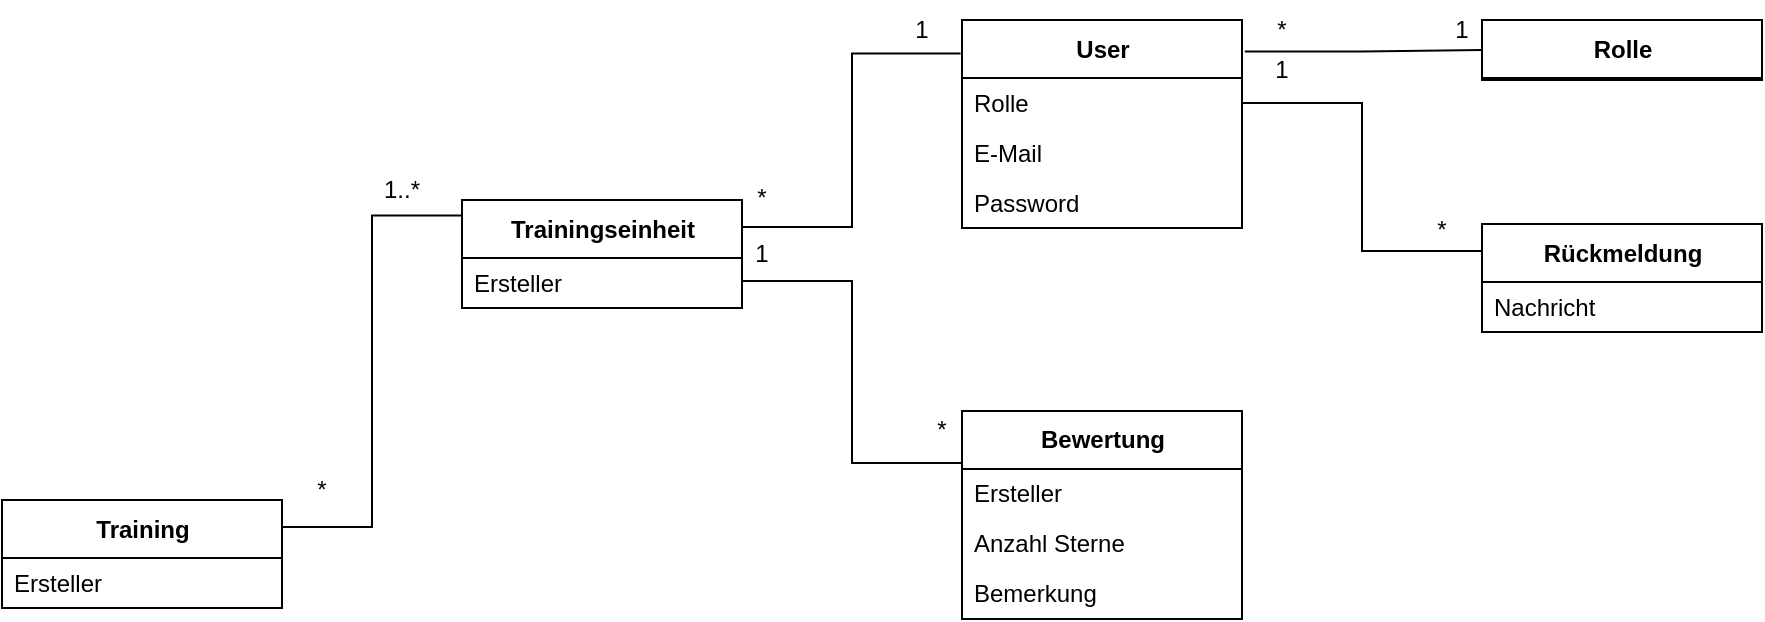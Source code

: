 <mxfile version="20.5.1" type="github">
  <diagram id="ElTob6FcBTYr5smruQXN" name="Seite-1">
    <mxGraphModel dx="1422" dy="744" grid="1" gridSize="10" guides="1" tooltips="1" connect="1" arrows="1" fold="1" page="1" pageScale="1" pageWidth="827" pageHeight="1169" math="0" shadow="0">
      <root>
        <mxCell id="0" />
        <mxCell id="1" parent="0" />
        <mxCell id="V87_2PqwTdh4S81T-Ue_-2" value="User" style="swimlane;fontStyle=1;align=center;verticalAlign=middle;childLayout=stackLayout;horizontal=1;startSize=29;horizontalStack=0;resizeParent=1;resizeParentMax=0;resizeLast=0;collapsible=0;marginBottom=0;html=1;" parent="1" vertex="1">
          <mxGeometry x="510" y="50" width="140" height="104" as="geometry" />
        </mxCell>
        <mxCell id="V87_2PqwTdh4S81T-Ue_-6" value="Rolle" style="text;html=1;strokeColor=none;fillColor=none;align=left;verticalAlign=middle;spacingLeft=4;spacingRight=4;overflow=hidden;rotatable=0;points=[[0,0.5],[1,0.5]];portConstraint=eastwest;" parent="V87_2PqwTdh4S81T-Ue_-2" vertex="1">
          <mxGeometry y="29" width="140" height="25" as="geometry" />
        </mxCell>
        <mxCell id="V87_2PqwTdh4S81T-Ue_-3" value="E-Mail" style="text;html=1;strokeColor=none;fillColor=none;align=left;verticalAlign=middle;spacingLeft=4;spacingRight=4;overflow=hidden;rotatable=0;points=[[0,0.5],[1,0.5]];portConstraint=eastwest;" parent="V87_2PqwTdh4S81T-Ue_-2" vertex="1">
          <mxGeometry y="54" width="140" height="25" as="geometry" />
        </mxCell>
        <mxCell id="V87_2PqwTdh4S81T-Ue_-4" value="Password" style="text;html=1;strokeColor=none;fillColor=none;align=left;verticalAlign=middle;spacingLeft=4;spacingRight=4;overflow=hidden;rotatable=0;points=[[0,0.5],[1,0.5]];portConstraint=eastwest;" parent="V87_2PqwTdh4S81T-Ue_-2" vertex="1">
          <mxGeometry y="79" width="140" height="25" as="geometry" />
        </mxCell>
        <mxCell id="V87_2PqwTdh4S81T-Ue_-8" value="Rolle" style="swimlane;fontStyle=1;align=center;verticalAlign=middle;childLayout=stackLayout;horizontal=1;startSize=29;horizontalStack=0;resizeParent=1;resizeParentMax=0;resizeLast=0;collapsible=0;marginBottom=0;html=1;" parent="1" vertex="1">
          <mxGeometry x="770" y="50" width="140" height="30" as="geometry" />
        </mxCell>
        <mxCell id="V87_2PqwTdh4S81T-Ue_-12" value="Trainingseinheit" style="swimlane;fontStyle=1;align=center;verticalAlign=middle;childLayout=stackLayout;horizontal=1;startSize=29;horizontalStack=0;resizeParent=1;resizeParentMax=0;resizeLast=0;collapsible=0;marginBottom=0;html=1;" parent="1" vertex="1">
          <mxGeometry x="260" y="140" width="140" height="54" as="geometry" />
        </mxCell>
        <mxCell id="V87_2PqwTdh4S81T-Ue_-13" value="Ersteller" style="text;html=1;strokeColor=none;fillColor=none;align=left;verticalAlign=middle;spacingLeft=4;spacingRight=4;overflow=hidden;rotatable=0;points=[[0,0.5],[1,0.5]];portConstraint=eastwest;" parent="V87_2PqwTdh4S81T-Ue_-12" vertex="1">
          <mxGeometry y="29" width="140" height="25" as="geometry" />
        </mxCell>
        <mxCell id="V87_2PqwTdh4S81T-Ue_-16" value="Bewertung" style="swimlane;fontStyle=1;align=center;verticalAlign=middle;childLayout=stackLayout;horizontal=1;startSize=29;horizontalStack=0;resizeParent=1;resizeParentMax=0;resizeLast=0;collapsible=0;marginBottom=0;html=1;" parent="1" vertex="1">
          <mxGeometry x="510" y="245.5" width="140" height="104" as="geometry" />
        </mxCell>
        <mxCell id="V87_2PqwTdh4S81T-Ue_-18" value="Ersteller" style="text;html=1;strokeColor=none;fillColor=none;align=left;verticalAlign=middle;spacingLeft=4;spacingRight=4;overflow=hidden;rotatable=0;points=[[0,0.5],[1,0.5]];portConstraint=eastwest;" parent="V87_2PqwTdh4S81T-Ue_-16" vertex="1">
          <mxGeometry y="29" width="140" height="25" as="geometry" />
        </mxCell>
        <mxCell id="V87_2PqwTdh4S81T-Ue_-17" value="Anzahl Sterne" style="text;html=1;strokeColor=none;fillColor=none;align=left;verticalAlign=middle;spacingLeft=4;spacingRight=4;overflow=hidden;rotatable=0;points=[[0,0.5],[1,0.5]];portConstraint=eastwest;" parent="V87_2PqwTdh4S81T-Ue_-16" vertex="1">
          <mxGeometry y="54" width="140" height="25" as="geometry" />
        </mxCell>
        <mxCell id="8-xL5Z8qAkXhW8gnfIKN-1" value="Bemerkung" style="text;html=1;strokeColor=none;fillColor=none;align=left;verticalAlign=middle;spacingLeft=4;spacingRight=4;overflow=hidden;rotatable=0;points=[[0,0.5],[1,0.5]];portConstraint=eastwest;" vertex="1" parent="V87_2PqwTdh4S81T-Ue_-16">
          <mxGeometry y="79" width="140" height="25" as="geometry" />
        </mxCell>
        <mxCell id="V87_2PqwTdh4S81T-Ue_-20" value="Training" style="swimlane;fontStyle=1;align=center;verticalAlign=middle;childLayout=stackLayout;horizontal=1;startSize=29;horizontalStack=0;resizeParent=1;resizeParentMax=0;resizeLast=0;collapsible=0;marginBottom=0;html=1;" parent="1" vertex="1">
          <mxGeometry x="30" y="290" width="140" height="54" as="geometry" />
        </mxCell>
        <mxCell id="V87_2PqwTdh4S81T-Ue_-21" value="Ersteller" style="text;html=1;strokeColor=none;fillColor=none;align=left;verticalAlign=middle;spacingLeft=4;spacingRight=4;overflow=hidden;rotatable=0;points=[[0,0.5],[1,0.5]];portConstraint=eastwest;" parent="V87_2PqwTdh4S81T-Ue_-20" vertex="1">
          <mxGeometry y="29" width="140" height="25" as="geometry" />
        </mxCell>
        <mxCell id="V87_2PqwTdh4S81T-Ue_-24" style="edgeStyle=orthogonalEdgeStyle;rounded=0;orthogonalLoop=1;jettySize=auto;html=1;entryX=0;entryY=0.5;entryDx=0;entryDy=0;endArrow=none;endFill=0;exitX=1.01;exitY=0.151;exitDx=0;exitDy=0;exitPerimeter=0;" parent="1" source="V87_2PqwTdh4S81T-Ue_-2" target="V87_2PqwTdh4S81T-Ue_-8" edge="1">
          <mxGeometry relative="1" as="geometry" />
        </mxCell>
        <mxCell id="V87_2PqwTdh4S81T-Ue_-25" style="edgeStyle=orthogonalEdgeStyle;rounded=0;orthogonalLoop=1;jettySize=auto;html=1;entryX=0;entryY=0.25;entryDx=0;entryDy=0;endArrow=none;endFill=0;exitX=1;exitY=0.75;exitDx=0;exitDy=0;" parent="1" source="V87_2PqwTdh4S81T-Ue_-12" target="V87_2PqwTdh4S81T-Ue_-16" edge="1">
          <mxGeometry relative="1" as="geometry">
            <mxPoint x="600" y="132.474" as="sourcePoint" />
            <mxPoint x="680" y="75" as="targetPoint" />
          </mxGeometry>
        </mxCell>
        <mxCell id="V87_2PqwTdh4S81T-Ue_-26" style="edgeStyle=orthogonalEdgeStyle;rounded=0;orthogonalLoop=1;jettySize=auto;html=1;entryX=0.003;entryY=0.143;entryDx=0;entryDy=0;endArrow=none;endFill=0;exitX=1;exitY=0.25;exitDx=0;exitDy=0;entryPerimeter=0;" parent="1" source="V87_2PqwTdh4S81T-Ue_-20" target="V87_2PqwTdh4S81T-Ue_-12" edge="1">
          <mxGeometry relative="1" as="geometry">
            <mxPoint x="610" y="142.474" as="sourcePoint" />
            <mxPoint x="690" y="85" as="targetPoint" />
          </mxGeometry>
        </mxCell>
        <mxCell id="V87_2PqwTdh4S81T-Ue_-27" style="edgeStyle=orthogonalEdgeStyle;rounded=0;orthogonalLoop=1;jettySize=auto;html=1;endArrow=none;endFill=0;exitX=1;exitY=0.25;exitDx=0;exitDy=0;entryX=-0.005;entryY=0.161;entryDx=0;entryDy=0;entryPerimeter=0;" parent="1" source="V87_2PqwTdh4S81T-Ue_-12" target="V87_2PqwTdh4S81T-Ue_-2" edge="1">
          <mxGeometry relative="1" as="geometry">
            <mxPoint x="620" y="152.474" as="sourcePoint" />
            <mxPoint x="440" y="80" as="targetPoint" />
          </mxGeometry>
        </mxCell>
        <mxCell id="V87_2PqwTdh4S81T-Ue_-29" value="*" style="text;html=1;strokeColor=none;fillColor=none;align=center;verticalAlign=middle;whiteSpace=wrap;rounded=0;" parent="1" vertex="1">
          <mxGeometry x="160" y="270" width="60" height="30" as="geometry" />
        </mxCell>
        <mxCell id="V87_2PqwTdh4S81T-Ue_-30" value="*" style="text;html=1;strokeColor=none;fillColor=none;align=center;verticalAlign=middle;whiteSpace=wrap;rounded=0;" parent="1" vertex="1">
          <mxGeometry x="380" y="124" width="60" height="30" as="geometry" />
        </mxCell>
        <mxCell id="V87_2PqwTdh4S81T-Ue_-31" value="1" style="text;html=1;strokeColor=none;fillColor=none;align=center;verticalAlign=middle;whiteSpace=wrap;rounded=0;" parent="1" vertex="1">
          <mxGeometry x="460" y="40" width="60" height="30" as="geometry" />
        </mxCell>
        <mxCell id="V87_2PqwTdh4S81T-Ue_-32" value="*" style="text;html=1;strokeColor=none;fillColor=none;align=center;verticalAlign=middle;whiteSpace=wrap;rounded=0;" parent="1" vertex="1">
          <mxGeometry x="640" y="40" width="60" height="30" as="geometry" />
        </mxCell>
        <mxCell id="V87_2PqwTdh4S81T-Ue_-33" value="1" style="text;html=1;strokeColor=none;fillColor=none;align=center;verticalAlign=middle;whiteSpace=wrap;rounded=0;" parent="1" vertex="1">
          <mxGeometry x="730" y="40" width="60" height="30" as="geometry" />
        </mxCell>
        <mxCell id="V87_2PqwTdh4S81T-Ue_-38" value="1" style="text;html=1;strokeColor=none;fillColor=none;align=center;verticalAlign=middle;whiteSpace=wrap;rounded=0;" parent="1" vertex="1">
          <mxGeometry x="380" y="152" width="60" height="30" as="geometry" />
        </mxCell>
        <mxCell id="V87_2PqwTdh4S81T-Ue_-39" value="1..*" style="text;html=1;strokeColor=none;fillColor=none;align=center;verticalAlign=middle;whiteSpace=wrap;rounded=0;" parent="1" vertex="1">
          <mxGeometry x="200" y="120" width="60" height="30" as="geometry" />
        </mxCell>
        <mxCell id="V87_2PqwTdh4S81T-Ue_-41" value="*" style="text;html=1;strokeColor=none;fillColor=none;align=center;verticalAlign=middle;whiteSpace=wrap;rounded=0;" parent="1" vertex="1">
          <mxGeometry x="470" y="240" width="60" height="30" as="geometry" />
        </mxCell>
        <mxCell id="8-xL5Z8qAkXhW8gnfIKN-6" value="Rückmeldung" style="swimlane;fontStyle=1;align=center;verticalAlign=middle;childLayout=stackLayout;horizontal=1;startSize=29;horizontalStack=0;resizeParent=1;resizeParentMax=0;resizeLast=0;collapsible=0;marginBottom=0;html=1;" vertex="1" parent="1">
          <mxGeometry x="770" y="152" width="140" height="54" as="geometry" />
        </mxCell>
        <mxCell id="8-xL5Z8qAkXhW8gnfIKN-7" value="Nachricht" style="text;html=1;strokeColor=none;fillColor=none;align=left;verticalAlign=middle;spacingLeft=4;spacingRight=4;overflow=hidden;rotatable=0;points=[[0,0.5],[1,0.5]];portConstraint=eastwest;" vertex="1" parent="8-xL5Z8qAkXhW8gnfIKN-6">
          <mxGeometry y="29" width="140" height="25" as="geometry" />
        </mxCell>
        <mxCell id="8-xL5Z8qAkXhW8gnfIKN-10" style="edgeStyle=orthogonalEdgeStyle;rounded=0;orthogonalLoop=1;jettySize=auto;html=1;entryX=0;entryY=0.25;entryDx=0;entryDy=0;endArrow=none;endFill=0;exitX=1;exitY=0.5;exitDx=0;exitDy=0;" edge="1" parent="1" source="V87_2PqwTdh4S81T-Ue_-6" target="8-xL5Z8qAkXhW8gnfIKN-6">
          <mxGeometry relative="1" as="geometry">
            <mxPoint x="661.4" y="75.704" as="sourcePoint" />
            <mxPoint x="780" y="75" as="targetPoint" />
          </mxGeometry>
        </mxCell>
        <mxCell id="8-xL5Z8qAkXhW8gnfIKN-11" value="*" style="text;html=1;strokeColor=none;fillColor=none;align=center;verticalAlign=middle;whiteSpace=wrap;rounded=0;" vertex="1" parent="1">
          <mxGeometry x="720" y="140" width="60" height="30" as="geometry" />
        </mxCell>
        <mxCell id="8-xL5Z8qAkXhW8gnfIKN-12" value="1" style="text;html=1;strokeColor=none;fillColor=none;align=center;verticalAlign=middle;whiteSpace=wrap;rounded=0;" vertex="1" parent="1">
          <mxGeometry x="640" y="60" width="60" height="30" as="geometry" />
        </mxCell>
      </root>
    </mxGraphModel>
  </diagram>
</mxfile>
